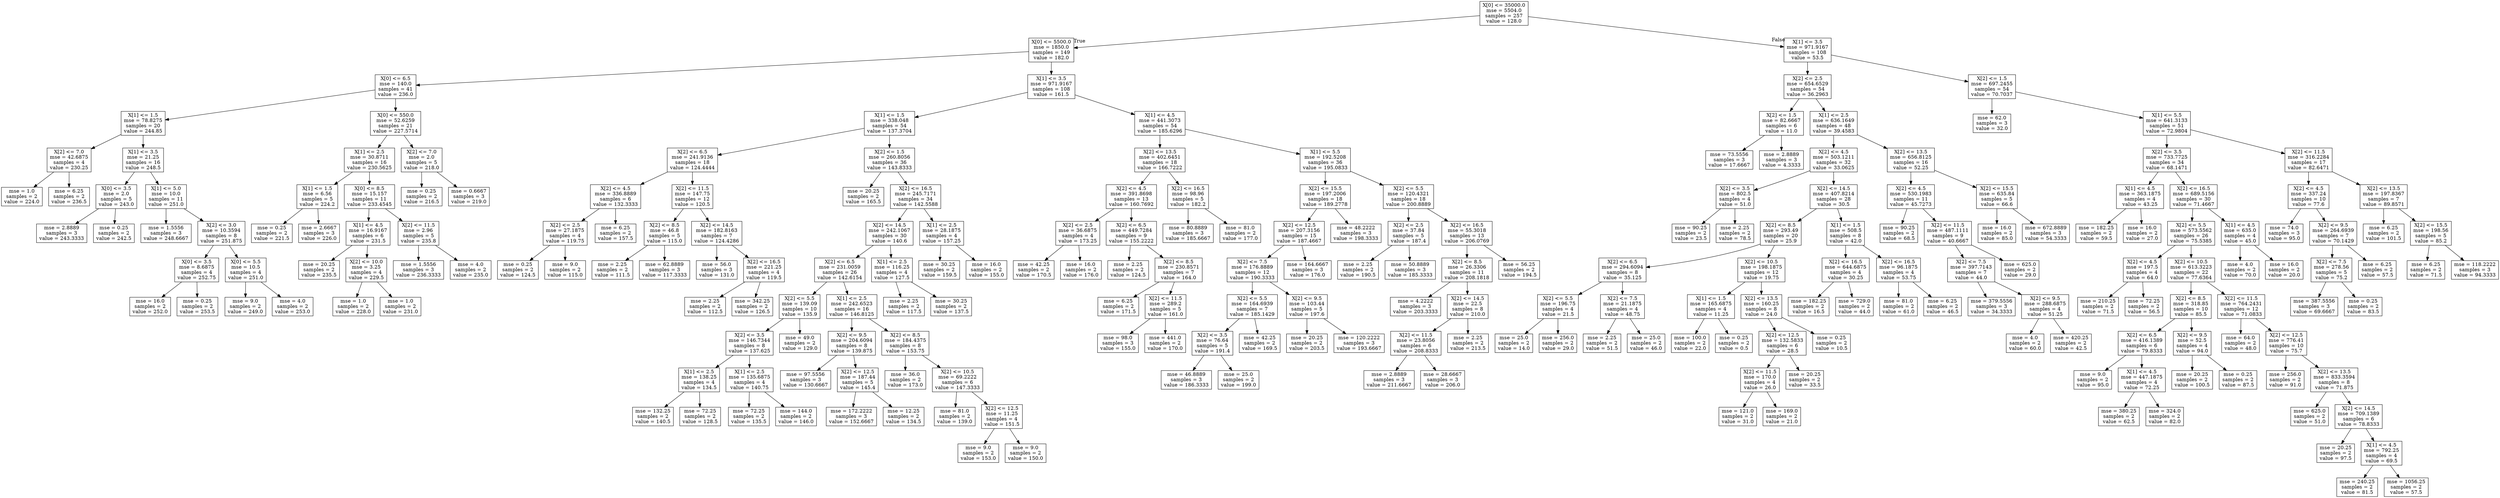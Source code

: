 digraph Tree {
node [shape=box] ;
0 [label="X[0] <= 35000.0\nmse = 5504.0\nsamples = 257\nvalue = 128.0"] ;
1 [label="X[0] <= 5500.0\nmse = 1850.0\nsamples = 149\nvalue = 182.0"] ;
0 -> 1 [labeldistance=2.5, labelangle=45, headlabel="True"] ;
2 [label="X[0] <= 6.5\nmse = 140.0\nsamples = 41\nvalue = 236.0"] ;
1 -> 2 ;
3 [label="X[1] <= 1.5\nmse = 78.8275\nsamples = 20\nvalue = 244.85"] ;
2 -> 3 ;
4 [label="X[2] <= 7.0\nmse = 42.6875\nsamples = 4\nvalue = 230.25"] ;
3 -> 4 ;
5 [label="mse = 1.0\nsamples = 2\nvalue = 224.0"] ;
4 -> 5 ;
6 [label="mse = 6.25\nsamples = 2\nvalue = 236.5"] ;
4 -> 6 ;
7 [label="X[1] <= 3.5\nmse = 21.25\nsamples = 16\nvalue = 248.5"] ;
3 -> 7 ;
8 [label="X[0] <= 3.5\nmse = 2.0\nsamples = 5\nvalue = 243.0"] ;
7 -> 8 ;
9 [label="mse = 2.8889\nsamples = 3\nvalue = 243.3333"] ;
8 -> 9 ;
10 [label="mse = 0.25\nsamples = 2\nvalue = 242.5"] ;
8 -> 10 ;
11 [label="X[1] <= 5.0\nmse = 10.0\nsamples = 11\nvalue = 251.0"] ;
7 -> 11 ;
12 [label="mse = 1.5556\nsamples = 3\nvalue = 248.6667"] ;
11 -> 12 ;
13 [label="X[2] <= 3.0\nmse = 10.3594\nsamples = 8\nvalue = 251.875"] ;
11 -> 13 ;
14 [label="X[0] <= 3.5\nmse = 8.6875\nsamples = 4\nvalue = 252.75"] ;
13 -> 14 ;
15 [label="mse = 16.0\nsamples = 2\nvalue = 252.0"] ;
14 -> 15 ;
16 [label="mse = 0.25\nsamples = 2\nvalue = 253.5"] ;
14 -> 16 ;
17 [label="X[0] <= 5.5\nmse = 10.5\nsamples = 4\nvalue = 251.0"] ;
13 -> 17 ;
18 [label="mse = 9.0\nsamples = 2\nvalue = 249.0"] ;
17 -> 18 ;
19 [label="mse = 4.0\nsamples = 2\nvalue = 253.0"] ;
17 -> 19 ;
20 [label="X[0] <= 550.0\nmse = 52.6259\nsamples = 21\nvalue = 227.5714"] ;
2 -> 20 ;
21 [label="X[1] <= 2.5\nmse = 30.8711\nsamples = 16\nvalue = 230.5625"] ;
20 -> 21 ;
22 [label="X[1] <= 1.5\nmse = 6.56\nsamples = 5\nvalue = 224.2"] ;
21 -> 22 ;
23 [label="mse = 0.25\nsamples = 2\nvalue = 221.5"] ;
22 -> 23 ;
24 [label="mse = 2.6667\nsamples = 3\nvalue = 226.0"] ;
22 -> 24 ;
25 [label="X[0] <= 8.5\nmse = 15.157\nsamples = 11\nvalue = 233.4545"] ;
21 -> 25 ;
26 [label="X[1] <= 4.5\nmse = 16.9167\nsamples = 6\nvalue = 231.5"] ;
25 -> 26 ;
27 [label="mse = 20.25\nsamples = 2\nvalue = 235.5"] ;
26 -> 27 ;
28 [label="X[2] <= 10.0\nmse = 3.25\nsamples = 4\nvalue = 229.5"] ;
26 -> 28 ;
29 [label="mse = 1.0\nsamples = 2\nvalue = 228.0"] ;
28 -> 29 ;
30 [label="mse = 1.0\nsamples = 2\nvalue = 231.0"] ;
28 -> 30 ;
31 [label="X[2] <= 11.5\nmse = 2.96\nsamples = 5\nvalue = 235.8"] ;
25 -> 31 ;
32 [label="mse = 1.5556\nsamples = 3\nvalue = 236.3333"] ;
31 -> 32 ;
33 [label="mse = 4.0\nsamples = 2\nvalue = 235.0"] ;
31 -> 33 ;
34 [label="X[2] <= 7.0\nmse = 2.0\nsamples = 5\nvalue = 218.0"] ;
20 -> 34 ;
35 [label="mse = 0.25\nsamples = 2\nvalue = 216.5"] ;
34 -> 35 ;
36 [label="mse = 0.6667\nsamples = 3\nvalue = 219.0"] ;
34 -> 36 ;
37 [label="X[1] <= 3.5\nmse = 971.9167\nsamples = 108\nvalue = 161.5"] ;
1 -> 37 ;
38 [label="X[1] <= 1.5\nmse = 338.048\nsamples = 54\nvalue = 137.3704"] ;
37 -> 38 ;
39 [label="X[2] <= 6.5\nmse = 241.9136\nsamples = 18\nvalue = 124.4444"] ;
38 -> 39 ;
40 [label="X[2] <= 4.5\nmse = 336.8889\nsamples = 6\nvalue = 132.3333"] ;
39 -> 40 ;
41 [label="X[2] <= 2.5\nmse = 27.1875\nsamples = 4\nvalue = 119.75"] ;
40 -> 41 ;
42 [label="mse = 0.25\nsamples = 2\nvalue = 124.5"] ;
41 -> 42 ;
43 [label="mse = 9.0\nsamples = 2\nvalue = 115.0"] ;
41 -> 43 ;
44 [label="mse = 6.25\nsamples = 2\nvalue = 157.5"] ;
40 -> 44 ;
45 [label="X[2] <= 11.5\nmse = 147.75\nsamples = 12\nvalue = 120.5"] ;
39 -> 45 ;
46 [label="X[2] <= 8.5\nmse = 46.8\nsamples = 5\nvalue = 115.0"] ;
45 -> 46 ;
47 [label="mse = 2.25\nsamples = 2\nvalue = 111.5"] ;
46 -> 47 ;
48 [label="mse = 62.8889\nsamples = 3\nvalue = 117.3333"] ;
46 -> 48 ;
49 [label="X[2] <= 14.5\nmse = 182.8163\nsamples = 7\nvalue = 124.4286"] ;
45 -> 49 ;
50 [label="mse = 56.0\nsamples = 3\nvalue = 131.0"] ;
49 -> 50 ;
51 [label="X[2] <= 16.5\nmse = 221.25\nsamples = 4\nvalue = 119.5"] ;
49 -> 51 ;
52 [label="mse = 2.25\nsamples = 2\nvalue = 112.5"] ;
51 -> 52 ;
53 [label="mse = 342.25\nsamples = 2\nvalue = 126.5"] ;
51 -> 53 ;
54 [label="X[2] <= 1.5\nmse = 260.8056\nsamples = 36\nvalue = 143.8333"] ;
38 -> 54 ;
55 [label="mse = 20.25\nsamples = 2\nvalue = 165.5"] ;
54 -> 55 ;
56 [label="X[2] <= 16.5\nmse = 245.7171\nsamples = 34\nvalue = 142.5588"] ;
54 -> 56 ;
57 [label="X[2] <= 14.5\nmse = 242.1067\nsamples = 30\nvalue = 140.6"] ;
56 -> 57 ;
58 [label="X[2] <= 6.5\nmse = 231.0059\nsamples = 26\nvalue = 142.6154"] ;
57 -> 58 ;
59 [label="X[2] <= 5.5\nmse = 139.09\nsamples = 10\nvalue = 135.9"] ;
58 -> 59 ;
60 [label="X[2] <= 3.5\nmse = 146.7344\nsamples = 8\nvalue = 137.625"] ;
59 -> 60 ;
61 [label="X[1] <= 2.5\nmse = 138.25\nsamples = 4\nvalue = 134.5"] ;
60 -> 61 ;
62 [label="mse = 132.25\nsamples = 2\nvalue = 140.5"] ;
61 -> 62 ;
63 [label="mse = 72.25\nsamples = 2\nvalue = 128.5"] ;
61 -> 63 ;
64 [label="X[1] <= 2.5\nmse = 135.6875\nsamples = 4\nvalue = 140.75"] ;
60 -> 64 ;
65 [label="mse = 72.25\nsamples = 2\nvalue = 135.5"] ;
64 -> 65 ;
66 [label="mse = 144.0\nsamples = 2\nvalue = 146.0"] ;
64 -> 66 ;
67 [label="mse = 49.0\nsamples = 2\nvalue = 129.0"] ;
59 -> 67 ;
68 [label="X[1] <= 2.5\nmse = 242.6523\nsamples = 16\nvalue = 146.8125"] ;
58 -> 68 ;
69 [label="X[2] <= 9.5\nmse = 204.6094\nsamples = 8\nvalue = 139.875"] ;
68 -> 69 ;
70 [label="mse = 97.5556\nsamples = 3\nvalue = 130.6667"] ;
69 -> 70 ;
71 [label="X[2] <= 12.5\nmse = 187.44\nsamples = 5\nvalue = 145.4"] ;
69 -> 71 ;
72 [label="mse = 172.2222\nsamples = 3\nvalue = 152.6667"] ;
71 -> 72 ;
73 [label="mse = 12.25\nsamples = 2\nvalue = 134.5"] ;
71 -> 73 ;
74 [label="X[2] <= 8.5\nmse = 184.4375\nsamples = 8\nvalue = 153.75"] ;
68 -> 74 ;
75 [label="mse = 36.0\nsamples = 2\nvalue = 173.0"] ;
74 -> 75 ;
76 [label="X[2] <= 10.5\nmse = 69.2222\nsamples = 6\nvalue = 147.3333"] ;
74 -> 76 ;
77 [label="mse = 81.0\nsamples = 2\nvalue = 139.0"] ;
76 -> 77 ;
78 [label="X[2] <= 12.5\nmse = 11.25\nsamples = 4\nvalue = 151.5"] ;
76 -> 78 ;
79 [label="mse = 9.0\nsamples = 2\nvalue = 153.0"] ;
78 -> 79 ;
80 [label="mse = 9.0\nsamples = 2\nvalue = 150.0"] ;
78 -> 80 ;
81 [label="X[1] <= 2.5\nmse = 116.25\nsamples = 4\nvalue = 127.5"] ;
57 -> 81 ;
82 [label="mse = 2.25\nsamples = 2\nvalue = 117.5"] ;
81 -> 82 ;
83 [label="mse = 30.25\nsamples = 2\nvalue = 137.5"] ;
81 -> 83 ;
84 [label="X[1] <= 2.5\nmse = 28.1875\nsamples = 4\nvalue = 157.25"] ;
56 -> 84 ;
85 [label="mse = 30.25\nsamples = 2\nvalue = 159.5"] ;
84 -> 85 ;
86 [label="mse = 16.0\nsamples = 2\nvalue = 155.0"] ;
84 -> 86 ;
87 [label="X[1] <= 4.5\nmse = 441.3073\nsamples = 54\nvalue = 185.6296"] ;
37 -> 87 ;
88 [label="X[2] <= 13.5\nmse = 402.6451\nsamples = 18\nvalue = 166.7222"] ;
87 -> 88 ;
89 [label="X[2] <= 4.5\nmse = 391.8698\nsamples = 13\nvalue = 160.7692"] ;
88 -> 89 ;
90 [label="X[2] <= 2.5\nmse = 36.6875\nsamples = 4\nvalue = 173.25"] ;
89 -> 90 ;
91 [label="mse = 42.25\nsamples = 2\nvalue = 170.5"] ;
90 -> 91 ;
92 [label="mse = 16.0\nsamples = 2\nvalue = 176.0"] ;
90 -> 92 ;
93 [label="X[2] <= 6.5\nmse = 449.7284\nsamples = 9\nvalue = 155.2222"] ;
89 -> 93 ;
94 [label="mse = 2.25\nsamples = 2\nvalue = 124.5"] ;
93 -> 94 ;
95 [label="X[2] <= 8.5\nmse = 230.8571\nsamples = 7\nvalue = 164.0"] ;
93 -> 95 ;
96 [label="mse = 6.25\nsamples = 2\nvalue = 171.5"] ;
95 -> 96 ;
97 [label="X[2] <= 11.5\nmse = 289.2\nsamples = 5\nvalue = 161.0"] ;
95 -> 97 ;
98 [label="mse = 98.0\nsamples = 3\nvalue = 155.0"] ;
97 -> 98 ;
99 [label="mse = 441.0\nsamples = 2\nvalue = 170.0"] ;
97 -> 99 ;
100 [label="X[2] <= 16.5\nmse = 98.96\nsamples = 5\nvalue = 182.2"] ;
88 -> 100 ;
101 [label="mse = 80.8889\nsamples = 3\nvalue = 185.6667"] ;
100 -> 101 ;
102 [label="mse = 81.0\nsamples = 2\nvalue = 177.0"] ;
100 -> 102 ;
103 [label="X[1] <= 5.5\nmse = 192.5208\nsamples = 36\nvalue = 195.0833"] ;
87 -> 103 ;
104 [label="X[2] <= 15.5\nmse = 197.2006\nsamples = 18\nvalue = 189.2778"] ;
103 -> 104 ;
105 [label="X[2] <= 12.5\nmse = 207.3156\nsamples = 15\nvalue = 187.4667"] ;
104 -> 105 ;
106 [label="X[2] <= 7.5\nmse = 176.8889\nsamples = 12\nvalue = 190.3333"] ;
105 -> 106 ;
107 [label="X[2] <= 5.5\nmse = 164.6939\nsamples = 7\nvalue = 185.1429"] ;
106 -> 107 ;
108 [label="X[2] <= 3.5\nmse = 76.64\nsamples = 5\nvalue = 191.4"] ;
107 -> 108 ;
109 [label="mse = 46.8889\nsamples = 3\nvalue = 186.3333"] ;
108 -> 109 ;
110 [label="mse = 25.0\nsamples = 2\nvalue = 199.0"] ;
108 -> 110 ;
111 [label="mse = 42.25\nsamples = 2\nvalue = 169.5"] ;
107 -> 111 ;
112 [label="X[2] <= 9.5\nmse = 103.44\nsamples = 5\nvalue = 197.6"] ;
106 -> 112 ;
113 [label="mse = 20.25\nsamples = 2\nvalue = 203.5"] ;
112 -> 113 ;
114 [label="mse = 120.2222\nsamples = 3\nvalue = 193.6667"] ;
112 -> 114 ;
115 [label="mse = 164.6667\nsamples = 3\nvalue = 176.0"] ;
105 -> 115 ;
116 [label="mse = 48.2222\nsamples = 3\nvalue = 198.3333"] ;
104 -> 116 ;
117 [label="X[2] <= 5.5\nmse = 120.4321\nsamples = 18\nvalue = 200.8889"] ;
103 -> 117 ;
118 [label="X[2] <= 2.5\nmse = 37.84\nsamples = 5\nvalue = 187.4"] ;
117 -> 118 ;
119 [label="mse = 2.25\nsamples = 2\nvalue = 190.5"] ;
118 -> 119 ;
120 [label="mse = 50.8889\nsamples = 3\nvalue = 185.3333"] ;
118 -> 120 ;
121 [label="X[2] <= 16.5\nmse = 55.3018\nsamples = 13\nvalue = 206.0769"] ;
117 -> 121 ;
122 [label="X[2] <= 8.5\nmse = 26.3306\nsamples = 11\nvalue = 208.1818"] ;
121 -> 122 ;
123 [label="mse = 4.2222\nsamples = 3\nvalue = 203.3333"] ;
122 -> 123 ;
124 [label="X[2] <= 14.5\nmse = 22.5\nsamples = 8\nvalue = 210.0"] ;
122 -> 124 ;
125 [label="X[2] <= 11.5\nmse = 23.8056\nsamples = 6\nvalue = 208.8333"] ;
124 -> 125 ;
126 [label="mse = 2.8889\nsamples = 3\nvalue = 211.6667"] ;
125 -> 126 ;
127 [label="mse = 28.6667\nsamples = 3\nvalue = 206.0"] ;
125 -> 127 ;
128 [label="mse = 2.25\nsamples = 2\nvalue = 213.5"] ;
124 -> 128 ;
129 [label="mse = 56.25\nsamples = 2\nvalue = 194.5"] ;
121 -> 129 ;
130 [label="X[1] <= 3.5\nmse = 971.9167\nsamples = 108\nvalue = 53.5"] ;
0 -> 130 [labeldistance=2.5, labelangle=-45, headlabel="False"] ;
131 [label="X[2] <= 2.5\nmse = 654.6529\nsamples = 54\nvalue = 36.2963"] ;
130 -> 131 ;
132 [label="X[2] <= 1.5\nmse = 82.6667\nsamples = 6\nvalue = 11.0"] ;
131 -> 132 ;
133 [label="mse = 73.5556\nsamples = 3\nvalue = 17.6667"] ;
132 -> 133 ;
134 [label="mse = 2.8889\nsamples = 3\nvalue = 4.3333"] ;
132 -> 134 ;
135 [label="X[1] <= 2.5\nmse = 636.1649\nsamples = 48\nvalue = 39.4583"] ;
131 -> 135 ;
136 [label="X[2] <= 4.5\nmse = 503.1211\nsamples = 32\nvalue = 33.0625"] ;
135 -> 136 ;
137 [label="X[2] <= 3.5\nmse = 802.5\nsamples = 4\nvalue = 51.0"] ;
136 -> 137 ;
138 [label="mse = 90.25\nsamples = 2\nvalue = 23.5"] ;
137 -> 138 ;
139 [label="mse = 2.25\nsamples = 2\nvalue = 78.5"] ;
137 -> 139 ;
140 [label="X[2] <= 14.5\nmse = 407.8214\nsamples = 28\nvalue = 30.5"] ;
136 -> 140 ;
141 [label="X[2] <= 8.5\nmse = 293.49\nsamples = 20\nvalue = 25.9"] ;
140 -> 141 ;
142 [label="X[2] <= 6.5\nmse = 294.6094\nsamples = 8\nvalue = 35.125"] ;
141 -> 142 ;
143 [label="X[2] <= 5.5\nmse = 196.75\nsamples = 4\nvalue = 21.5"] ;
142 -> 143 ;
144 [label="mse = 25.0\nsamples = 2\nvalue = 14.0"] ;
143 -> 144 ;
145 [label="mse = 256.0\nsamples = 2\nvalue = 29.0"] ;
143 -> 145 ;
146 [label="X[2] <= 7.5\nmse = 21.1875\nsamples = 4\nvalue = 48.75"] ;
142 -> 146 ;
147 [label="mse = 2.25\nsamples = 2\nvalue = 51.5"] ;
146 -> 147 ;
148 [label="mse = 25.0\nsamples = 2\nvalue = 46.0"] ;
146 -> 148 ;
149 [label="X[2] <= 10.5\nmse = 198.1875\nsamples = 12\nvalue = 19.75"] ;
141 -> 149 ;
150 [label="X[1] <= 1.5\nmse = 165.6875\nsamples = 4\nvalue = 11.25"] ;
149 -> 150 ;
151 [label="mse = 100.0\nsamples = 2\nvalue = 22.0"] ;
150 -> 151 ;
152 [label="mse = 0.25\nsamples = 2\nvalue = 0.5"] ;
150 -> 152 ;
153 [label="X[2] <= 13.5\nmse = 160.25\nsamples = 8\nvalue = 24.0"] ;
149 -> 153 ;
154 [label="X[2] <= 12.5\nmse = 132.5833\nsamples = 6\nvalue = 28.5"] ;
153 -> 154 ;
155 [label="X[2] <= 11.5\nmse = 170.0\nsamples = 4\nvalue = 26.0"] ;
154 -> 155 ;
156 [label="mse = 121.0\nsamples = 2\nvalue = 31.0"] ;
155 -> 156 ;
157 [label="mse = 169.0\nsamples = 2\nvalue = 21.0"] ;
155 -> 157 ;
158 [label="mse = 20.25\nsamples = 2\nvalue = 33.5"] ;
154 -> 158 ;
159 [label="mse = 0.25\nsamples = 2\nvalue = 10.5"] ;
153 -> 159 ;
160 [label="X[1] <= 1.5\nmse = 508.5\nsamples = 8\nvalue = 42.0"] ;
140 -> 160 ;
161 [label="X[2] <= 16.5\nmse = 644.6875\nsamples = 4\nvalue = 30.25"] ;
160 -> 161 ;
162 [label="mse = 182.25\nsamples = 2\nvalue = 16.5"] ;
161 -> 162 ;
163 [label="mse = 729.0\nsamples = 2\nvalue = 44.0"] ;
161 -> 163 ;
164 [label="X[2] <= 16.5\nmse = 96.1875\nsamples = 4\nvalue = 53.75"] ;
160 -> 164 ;
165 [label="mse = 81.0\nsamples = 2\nvalue = 61.0"] ;
164 -> 165 ;
166 [label="mse = 6.25\nsamples = 2\nvalue = 46.5"] ;
164 -> 166 ;
167 [label="X[2] <= 13.5\nmse = 656.8125\nsamples = 16\nvalue = 52.25"] ;
135 -> 167 ;
168 [label="X[2] <= 4.5\nmse = 530.1983\nsamples = 11\nvalue = 45.7273"] ;
167 -> 168 ;
169 [label="mse = 90.25\nsamples = 2\nvalue = 68.5"] ;
168 -> 169 ;
170 [label="X[2] <= 11.5\nmse = 487.1111\nsamples = 9\nvalue = 40.6667"] ;
168 -> 170 ;
171 [label="X[2] <= 7.5\nmse = 397.7143\nsamples = 7\nvalue = 44.0"] ;
170 -> 171 ;
172 [label="mse = 379.5556\nsamples = 3\nvalue = 34.3333"] ;
171 -> 172 ;
173 [label="X[2] <= 9.5\nmse = 288.6875\nsamples = 4\nvalue = 51.25"] ;
171 -> 173 ;
174 [label="mse = 4.0\nsamples = 2\nvalue = 60.0"] ;
173 -> 174 ;
175 [label="mse = 420.25\nsamples = 2\nvalue = 42.5"] ;
173 -> 175 ;
176 [label="mse = 625.0\nsamples = 2\nvalue = 29.0"] ;
170 -> 176 ;
177 [label="X[2] <= 15.5\nmse = 635.84\nsamples = 5\nvalue = 66.6"] ;
167 -> 177 ;
178 [label="mse = 16.0\nsamples = 2\nvalue = 85.0"] ;
177 -> 178 ;
179 [label="mse = 672.8889\nsamples = 3\nvalue = 54.3333"] ;
177 -> 179 ;
180 [label="X[2] <= 1.5\nmse = 697.2455\nsamples = 54\nvalue = 70.7037"] ;
130 -> 180 ;
181 [label="mse = 62.0\nsamples = 3\nvalue = 32.0"] ;
180 -> 181 ;
182 [label="X[1] <= 5.5\nmse = 641.3133\nsamples = 51\nvalue = 72.9804"] ;
180 -> 182 ;
183 [label="X[2] <= 3.5\nmse = 733.7725\nsamples = 34\nvalue = 68.1471"] ;
182 -> 183 ;
184 [label="X[1] <= 4.5\nmse = 363.1875\nsamples = 4\nvalue = 43.25"] ;
183 -> 184 ;
185 [label="mse = 182.25\nsamples = 2\nvalue = 59.5"] ;
184 -> 185 ;
186 [label="mse = 16.0\nsamples = 2\nvalue = 27.0"] ;
184 -> 186 ;
187 [label="X[2] <= 16.5\nmse = 689.5156\nsamples = 30\nvalue = 71.4667"] ;
183 -> 187 ;
188 [label="X[2] <= 5.5\nmse = 573.5562\nsamples = 26\nvalue = 75.5385"] ;
187 -> 188 ;
189 [label="X[2] <= 4.5\nmse = 197.5\nsamples = 4\nvalue = 64.0"] ;
188 -> 189 ;
190 [label="mse = 210.25\nsamples = 2\nvalue = 71.5"] ;
189 -> 190 ;
191 [label="mse = 72.25\nsamples = 2\nvalue = 56.5"] ;
189 -> 191 ;
192 [label="X[2] <= 10.5\nmse = 613.3223\nsamples = 22\nvalue = 77.6364"] ;
188 -> 192 ;
193 [label="X[2] <= 8.5\nmse = 318.85\nsamples = 10\nvalue = 85.5"] ;
192 -> 193 ;
194 [label="X[2] <= 6.5\nmse = 416.1389\nsamples = 6\nvalue = 79.8333"] ;
193 -> 194 ;
195 [label="mse = 9.0\nsamples = 2\nvalue = 95.0"] ;
194 -> 195 ;
196 [label="X[1] <= 4.5\nmse = 447.1875\nsamples = 4\nvalue = 72.25"] ;
194 -> 196 ;
197 [label="mse = 380.25\nsamples = 2\nvalue = 62.5"] ;
196 -> 197 ;
198 [label="mse = 324.0\nsamples = 2\nvalue = 82.0"] ;
196 -> 198 ;
199 [label="X[2] <= 9.5\nmse = 52.5\nsamples = 4\nvalue = 94.0"] ;
193 -> 199 ;
200 [label="mse = 20.25\nsamples = 2\nvalue = 100.5"] ;
199 -> 200 ;
201 [label="mse = 0.25\nsamples = 2\nvalue = 87.5"] ;
199 -> 201 ;
202 [label="X[2] <= 11.5\nmse = 764.2431\nsamples = 12\nvalue = 71.0833"] ;
192 -> 202 ;
203 [label="mse = 64.0\nsamples = 2\nvalue = 48.0"] ;
202 -> 203 ;
204 [label="X[2] <= 12.5\nmse = 776.41\nsamples = 10\nvalue = 75.7"] ;
202 -> 204 ;
205 [label="mse = 256.0\nsamples = 2\nvalue = 91.0"] ;
204 -> 205 ;
206 [label="X[2] <= 13.5\nmse = 833.3594\nsamples = 8\nvalue = 71.875"] ;
204 -> 206 ;
207 [label="mse = 625.0\nsamples = 2\nvalue = 51.0"] ;
206 -> 207 ;
208 [label="X[2] <= 14.5\nmse = 709.1389\nsamples = 6\nvalue = 78.8333"] ;
206 -> 208 ;
209 [label="mse = 20.25\nsamples = 2\nvalue = 97.5"] ;
208 -> 209 ;
210 [label="X[1] <= 4.5\nmse = 792.25\nsamples = 4\nvalue = 69.5"] ;
208 -> 210 ;
211 [label="mse = 240.25\nsamples = 2\nvalue = 81.5"] ;
210 -> 211 ;
212 [label="mse = 1056.25\nsamples = 2\nvalue = 57.5"] ;
210 -> 212 ;
213 [label="X[1] <= 4.5\nmse = 635.0\nsamples = 4\nvalue = 45.0"] ;
187 -> 213 ;
214 [label="mse = 4.0\nsamples = 2\nvalue = 70.0"] ;
213 -> 214 ;
215 [label="mse = 16.0\nsamples = 2\nvalue = 20.0"] ;
213 -> 215 ;
216 [label="X[2] <= 11.5\nmse = 316.2284\nsamples = 17\nvalue = 82.6471"] ;
182 -> 216 ;
217 [label="X[2] <= 4.5\nmse = 337.24\nsamples = 10\nvalue = 77.6"] ;
216 -> 217 ;
218 [label="mse = 74.0\nsamples = 3\nvalue = 95.0"] ;
217 -> 218 ;
219 [label="X[2] <= 9.5\nmse = 264.6939\nsamples = 7\nvalue = 70.1429"] ;
217 -> 219 ;
220 [label="X[2] <= 7.5\nmse = 278.56\nsamples = 5\nvalue = 75.2"] ;
219 -> 220 ;
221 [label="mse = 387.5556\nsamples = 3\nvalue = 69.6667"] ;
220 -> 221 ;
222 [label="mse = 0.25\nsamples = 2\nvalue = 83.5"] ;
220 -> 222 ;
223 [label="mse = 6.25\nsamples = 2\nvalue = 57.5"] ;
219 -> 223 ;
224 [label="X[2] <= 13.5\nmse = 197.8367\nsamples = 7\nvalue = 89.8571"] ;
216 -> 224 ;
225 [label="mse = 6.25\nsamples = 2\nvalue = 101.5"] ;
224 -> 225 ;
226 [label="X[2] <= 15.5\nmse = 198.56\nsamples = 5\nvalue = 85.2"] ;
224 -> 226 ;
227 [label="mse = 6.25\nsamples = 2\nvalue = 71.5"] ;
226 -> 227 ;
228 [label="mse = 118.2222\nsamples = 3\nvalue = 94.3333"] ;
226 -> 228 ;
}